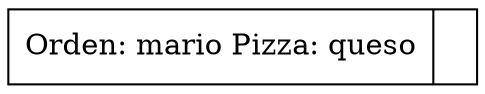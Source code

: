 digraph cola{
rankdir=LR;
node [shape=record];
1  [label="{ <data>Orden:  mario Pizza: queso | <ref>  }"];

}
